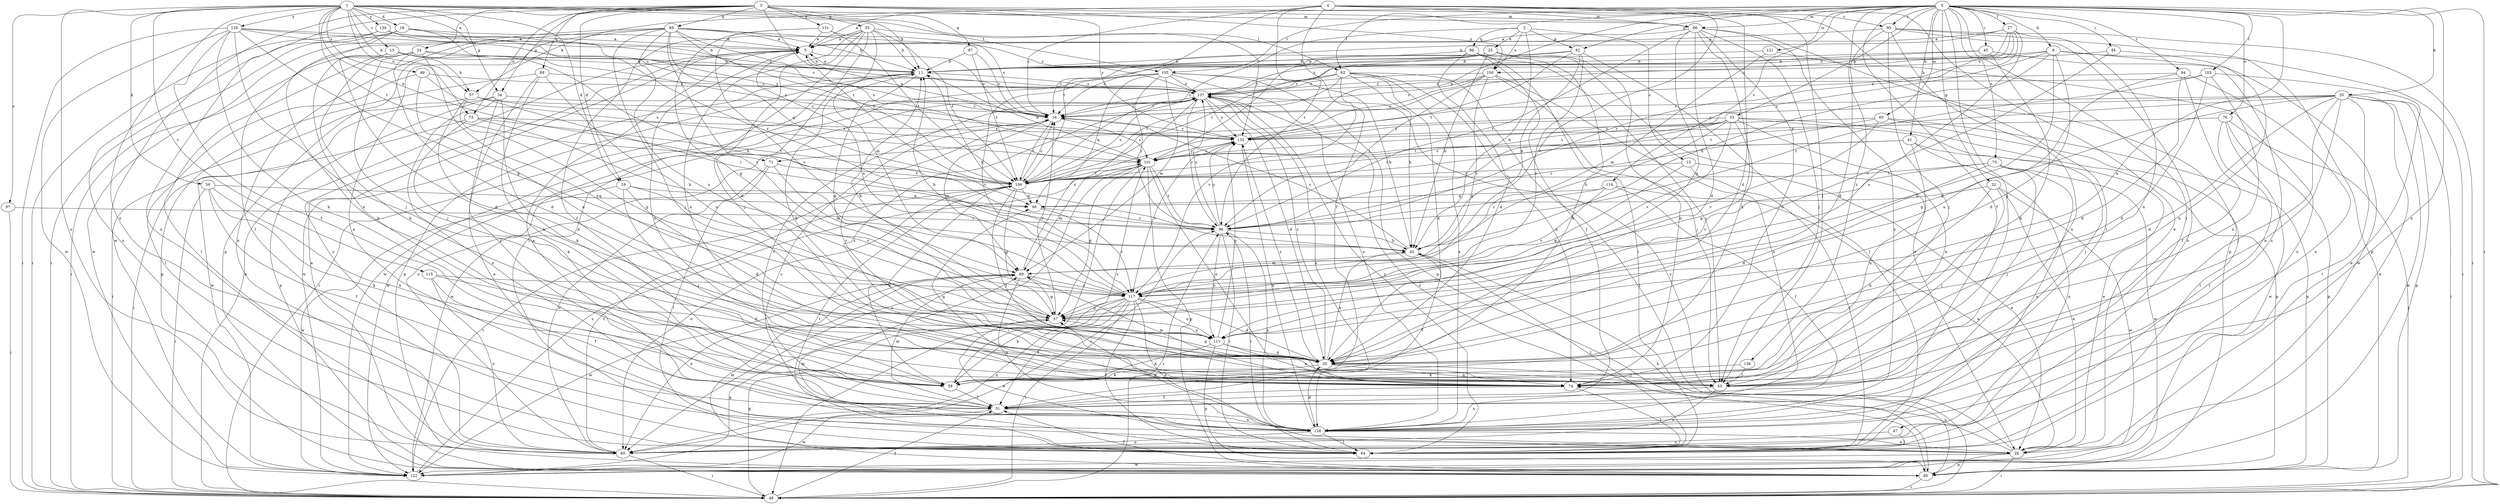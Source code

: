 strict digraph  {
0;
1;
2;
3;
4;
5;
9;
11;
13;
15;
16;
18;
19;
20;
24;
25;
26;
27;
31;
32;
33;
34;
35;
37;
41;
42;
44;
45;
47;
48;
53;
55;
56;
57;
58;
62;
64;
65;
66;
69;
70;
71;
73;
74;
76;
80;
82;
85;
86;
87;
88;
89;
90;
94;
95;
96;
97;
99;
100;
101;
103;
105;
106;
111;
114;
115;
117;
121;
122;
128;
129;
130;
131;
132;
136;
137;
0 -> 5  [label=a];
0 -> 9  [label=b];
0 -> 27  [label=f];
0 -> 31  [label=f];
0 -> 32  [label=g];
0 -> 33  [label=g];
0 -> 41  [label=h];
0 -> 44  [label=i];
0 -> 45  [label=i];
0 -> 47  [label=i];
0 -> 48  [label=i];
0 -> 53  [label=j];
0 -> 55  [label=k];
0 -> 62  [label=l];
0 -> 65  [label=m];
0 -> 66  [label=m];
0 -> 70  [label=n];
0 -> 71  [label=n];
0 -> 76  [label=o];
0 -> 82  [label=p];
0 -> 94  [label=r];
0 -> 95  [label=r];
0 -> 103  [label=t];
0 -> 105  [label=t];
0 -> 111  [label=u];
0 -> 114  [label=v];
0 -> 121  [label=w];
0 -> 128  [label=x];
0 -> 136  [label=z];
1 -> 11  [label=b];
1 -> 13  [label=c];
1 -> 18  [label=d];
1 -> 19  [label=d];
1 -> 24  [label=e];
1 -> 34  [label=g];
1 -> 56  [label=k];
1 -> 57  [label=k];
1 -> 62  [label=l];
1 -> 66  [label=m];
1 -> 71  [label=n];
1 -> 73  [label=n];
1 -> 80  [label=o];
1 -> 97  [label=s];
1 -> 99  [label=s];
1 -> 105  [label=t];
1 -> 106  [label=t];
1 -> 115  [label=v];
1 -> 128  [label=x];
1 -> 129  [label=y];
1 -> 130  [label=y];
2 -> 15  [label=c];
2 -> 25  [label=e];
2 -> 42  [label=h];
2 -> 82  [label=p];
2 -> 86  [label=q];
2 -> 100  [label=s];
2 -> 106  [label=t];
3 -> 19  [label=d];
3 -> 34  [label=g];
3 -> 35  [label=g];
3 -> 64  [label=l];
3 -> 66  [label=m];
3 -> 73  [label=n];
3 -> 80  [label=o];
3 -> 87  [label=q];
3 -> 88  [label=q];
3 -> 89  [label=q];
3 -> 95  [label=r];
3 -> 100  [label=s];
3 -> 106  [label=t];
3 -> 122  [label=w];
3 -> 131  [label=y];
3 -> 132  [label=y];
4 -> 16  [label=c];
4 -> 20  [label=d];
4 -> 26  [label=e];
4 -> 31  [label=f];
4 -> 53  [label=j];
4 -> 57  [label=k];
4 -> 64  [label=l];
4 -> 66  [label=m];
4 -> 96  [label=r];
4 -> 106  [label=t];
4 -> 117  [label=v];
5 -> 11  [label=b];
5 -> 16  [label=c];
5 -> 74  [label=n];
5 -> 80  [label=o];
9 -> 11  [label=b];
9 -> 20  [label=d];
9 -> 42  [label=h];
9 -> 48  [label=i];
9 -> 100  [label=s];
9 -> 101  [label=s];
9 -> 111  [label=u];
9 -> 122  [label=w];
11 -> 5  [label=a];
11 -> 37  [label=g];
11 -> 42  [label=h];
11 -> 48  [label=i];
11 -> 85  [label=p];
11 -> 122  [label=w];
11 -> 137  [label=z];
13 -> 11  [label=b];
13 -> 20  [label=d];
13 -> 42  [label=h];
13 -> 48  [label=i];
13 -> 57  [label=k];
13 -> 58  [label=k];
15 -> 26  [label=e];
15 -> 37  [label=g];
15 -> 64  [label=l];
15 -> 106  [label=t];
16 -> 5  [label=a];
16 -> 69  [label=m];
16 -> 101  [label=s];
16 -> 106  [label=t];
16 -> 122  [label=w];
16 -> 132  [label=y];
18 -> 5  [label=a];
18 -> 48  [label=i];
18 -> 74  [label=n];
18 -> 96  [label=r];
18 -> 122  [label=w];
18 -> 132  [label=y];
19 -> 20  [label=d];
19 -> 53  [label=j];
19 -> 90  [label=q];
19 -> 117  [label=v];
19 -> 122  [label=w];
20 -> 11  [label=b];
20 -> 16  [label=c];
20 -> 37  [label=g];
20 -> 42  [label=h];
20 -> 53  [label=j];
20 -> 58  [label=k];
20 -> 74  [label=n];
20 -> 132  [label=y];
20 -> 137  [label=z];
24 -> 11  [label=b];
24 -> 20  [label=d];
24 -> 53  [label=j];
24 -> 58  [label=k];
24 -> 64  [label=l];
24 -> 111  [label=u];
24 -> 132  [label=y];
25 -> 11  [label=b];
25 -> 42  [label=h];
25 -> 58  [label=k];
25 -> 74  [label=n];
25 -> 101  [label=s];
25 -> 106  [label=t];
26 -> 48  [label=i];
26 -> 74  [label=n];
26 -> 85  [label=p];
26 -> 122  [label=w];
26 -> 137  [label=z];
27 -> 5  [label=a];
27 -> 11  [label=b];
27 -> 16  [label=c];
27 -> 74  [label=n];
27 -> 96  [label=r];
27 -> 111  [label=u];
27 -> 132  [label=y];
27 -> 137  [label=z];
31 -> 69  [label=m];
31 -> 122  [label=w];
31 -> 128  [label=x];
32 -> 26  [label=e];
32 -> 53  [label=j];
32 -> 58  [label=k];
32 -> 90  [label=q];
32 -> 122  [label=w];
33 -> 37  [label=g];
33 -> 42  [label=h];
33 -> 53  [label=j];
33 -> 74  [label=n];
33 -> 85  [label=p];
33 -> 96  [label=r];
33 -> 101  [label=s];
33 -> 106  [label=t];
33 -> 117  [label=v];
33 -> 132  [label=y];
34 -> 16  [label=c];
34 -> 26  [label=e];
34 -> 58  [label=k];
34 -> 85  [label=p];
34 -> 122  [label=w];
34 -> 128  [label=x];
35 -> 5  [label=a];
35 -> 11  [label=b];
35 -> 20  [label=d];
35 -> 31  [label=f];
35 -> 53  [label=j];
35 -> 64  [label=l];
35 -> 69  [label=m];
35 -> 74  [label=n];
35 -> 106  [label=t];
35 -> 132  [label=y];
37 -> 11  [label=b];
37 -> 16  [label=c];
37 -> 26  [label=e];
37 -> 111  [label=u];
41 -> 26  [label=e];
41 -> 74  [label=n];
41 -> 80  [label=o];
41 -> 101  [label=s];
41 -> 106  [label=t];
42 -> 16  [label=c];
42 -> 31  [label=f];
42 -> 64  [label=l];
42 -> 69  [label=m];
44 -> 11  [label=b];
44 -> 74  [label=n];
44 -> 117  [label=v];
45 -> 11  [label=b];
45 -> 58  [label=k];
45 -> 128  [label=x];
45 -> 137  [label=z];
47 -> 64  [label=l];
47 -> 80  [label=o];
48 -> 5  [label=a];
48 -> 31  [label=f];
48 -> 37  [label=g];
48 -> 96  [label=r];
53 -> 80  [label=o];
53 -> 128  [label=x];
53 -> 137  [label=z];
55 -> 16  [label=c];
55 -> 20  [label=d];
55 -> 26  [label=e];
55 -> 37  [label=g];
55 -> 48  [label=i];
55 -> 53  [label=j];
55 -> 64  [label=l];
55 -> 74  [label=n];
55 -> 85  [label=p];
55 -> 106  [label=t];
55 -> 122  [label=w];
55 -> 132  [label=y];
56 -> 31  [label=f];
56 -> 48  [label=i];
56 -> 58  [label=k];
56 -> 74  [label=n];
56 -> 90  [label=q];
57 -> 16  [label=c];
57 -> 20  [label=d];
57 -> 37  [label=g];
57 -> 48  [label=i];
57 -> 96  [label=r];
57 -> 101  [label=s];
58 -> 31  [label=f];
58 -> 101  [label=s];
62 -> 16  [label=c];
62 -> 20  [label=d];
62 -> 42  [label=h];
62 -> 48  [label=i];
62 -> 74  [label=n];
62 -> 106  [label=t];
62 -> 117  [label=v];
62 -> 128  [label=x];
62 -> 137  [label=z];
64 -> 69  [label=m];
64 -> 96  [label=r];
64 -> 106  [label=t];
64 -> 137  [label=z];
65 -> 64  [label=l];
65 -> 85  [label=p];
65 -> 96  [label=r];
65 -> 117  [label=v];
65 -> 132  [label=y];
66 -> 5  [label=a];
66 -> 20  [label=d];
66 -> 37  [label=g];
66 -> 53  [label=j];
66 -> 58  [label=k];
66 -> 74  [label=n];
66 -> 85  [label=p];
66 -> 96  [label=r];
66 -> 128  [label=x];
69 -> 37  [label=g];
69 -> 80  [label=o];
69 -> 117  [label=v];
69 -> 122  [label=w];
69 -> 128  [label=x];
69 -> 137  [label=z];
70 -> 20  [label=d];
70 -> 53  [label=j];
70 -> 106  [label=t];
70 -> 117  [label=v];
70 -> 122  [label=w];
70 -> 128  [label=x];
71 -> 64  [label=l];
71 -> 69  [label=m];
71 -> 80  [label=o];
71 -> 106  [label=t];
73 -> 42  [label=h];
73 -> 48  [label=i];
73 -> 58  [label=k];
73 -> 106  [label=t];
73 -> 132  [label=y];
74 -> 31  [label=f];
74 -> 64  [label=l];
74 -> 69  [label=m];
74 -> 90  [label=q];
76 -> 48  [label=i];
76 -> 64  [label=l];
76 -> 85  [label=p];
76 -> 122  [label=w];
76 -> 132  [label=y];
80 -> 48  [label=i];
80 -> 96  [label=r];
80 -> 106  [label=t];
82 -> 11  [label=b];
82 -> 16  [label=c];
82 -> 42  [label=h];
82 -> 64  [label=l];
82 -> 106  [label=t];
82 -> 117  [label=v];
85 -> 5  [label=a];
85 -> 31  [label=f];
85 -> 42  [label=h];
85 -> 48  [label=i];
85 -> 69  [label=m];
85 -> 137  [label=z];
86 -> 11  [label=b];
86 -> 16  [label=c];
86 -> 20  [label=d];
86 -> 26  [label=e];
86 -> 31  [label=f];
86 -> 53  [label=j];
86 -> 64  [label=l];
87 -> 11  [label=b];
87 -> 16  [label=c];
87 -> 106  [label=t];
88 -> 5  [label=a];
88 -> 11  [label=b];
88 -> 53  [label=j];
88 -> 80  [label=o];
88 -> 85  [label=p];
88 -> 90  [label=q];
88 -> 101  [label=s];
88 -> 106  [label=t];
88 -> 111  [label=u];
88 -> 117  [label=v];
88 -> 128  [label=x];
88 -> 137  [label=z];
89 -> 31  [label=f];
89 -> 58  [label=k];
89 -> 85  [label=p];
89 -> 111  [label=u];
89 -> 137  [label=z];
90 -> 96  [label=r];
90 -> 117  [label=v];
94 -> 20  [label=d];
94 -> 31  [label=f];
94 -> 111  [label=u];
94 -> 128  [label=x];
94 -> 137  [label=z];
95 -> 5  [label=a];
95 -> 20  [label=d];
95 -> 48  [label=i];
95 -> 53  [label=j];
95 -> 80  [label=o];
95 -> 85  [label=p];
95 -> 128  [label=x];
96 -> 42  [label=h];
96 -> 64  [label=l];
96 -> 111  [label=u];
96 -> 128  [label=x];
96 -> 132  [label=y];
96 -> 137  [label=z];
97 -> 48  [label=i];
97 -> 96  [label=r];
99 -> 64  [label=l];
99 -> 101  [label=s];
99 -> 111  [label=u];
99 -> 137  [label=z];
100 -> 16  [label=c];
100 -> 37  [label=g];
100 -> 53  [label=j];
100 -> 96  [label=r];
100 -> 128  [label=x];
100 -> 132  [label=y];
100 -> 137  [label=z];
101 -> 11  [label=b];
101 -> 37  [label=g];
101 -> 48  [label=i];
101 -> 69  [label=m];
101 -> 74  [label=n];
101 -> 80  [label=o];
101 -> 85  [label=p];
101 -> 96  [label=r];
101 -> 106  [label=t];
101 -> 132  [label=y];
103 -> 20  [label=d];
103 -> 26  [label=e];
103 -> 74  [label=n];
103 -> 96  [label=r];
103 -> 137  [label=z];
105 -> 42  [label=h];
105 -> 69  [label=m];
105 -> 85  [label=p];
105 -> 90  [label=q];
105 -> 96  [label=r];
105 -> 117  [label=v];
105 -> 122  [label=w];
105 -> 128  [label=x];
105 -> 137  [label=z];
106 -> 16  [label=c];
106 -> 37  [label=g];
106 -> 53  [label=j];
106 -> 58  [label=k];
106 -> 80  [label=o];
106 -> 90  [label=q];
106 -> 137  [label=z];
111 -> 20  [label=d];
111 -> 58  [label=k];
111 -> 74  [label=n];
111 -> 85  [label=p];
111 -> 132  [label=y];
114 -> 26  [label=e];
114 -> 31  [label=f];
114 -> 90  [label=q];
114 -> 96  [label=r];
114 -> 117  [label=v];
115 -> 20  [label=d];
115 -> 31  [label=f];
115 -> 80  [label=o];
115 -> 117  [label=v];
117 -> 5  [label=a];
117 -> 11  [label=b];
117 -> 20  [label=d];
117 -> 26  [label=e];
117 -> 31  [label=f];
117 -> 37  [label=g];
117 -> 48  [label=i];
117 -> 58  [label=k];
117 -> 64  [label=l];
117 -> 80  [label=o];
117 -> 111  [label=u];
121 -> 11  [label=b];
121 -> 69  [label=m];
121 -> 80  [label=o];
122 -> 37  [label=g];
122 -> 101  [label=s];
122 -> 106  [label=t];
128 -> 5  [label=a];
128 -> 16  [label=c];
128 -> 20  [label=d];
128 -> 26  [label=e];
128 -> 37  [label=g];
128 -> 64  [label=l];
128 -> 80  [label=o];
129 -> 5  [label=a];
129 -> 11  [label=b];
129 -> 31  [label=f];
129 -> 37  [label=g];
129 -> 48  [label=i];
129 -> 53  [label=j];
129 -> 58  [label=k];
129 -> 122  [label=w];
129 -> 137  [label=z];
130 -> 5  [label=a];
130 -> 16  [label=c];
130 -> 48  [label=i];
130 -> 80  [label=o];
130 -> 137  [label=z];
131 -> 5  [label=a];
131 -> 16  [label=c];
131 -> 37  [label=g];
131 -> 106  [label=t];
131 -> 117  [label=v];
132 -> 101  [label=s];
132 -> 117  [label=v];
132 -> 128  [label=x];
136 -> 53  [label=j];
136 -> 58  [label=k];
137 -> 16  [label=c];
137 -> 20  [label=d];
137 -> 31  [label=f];
137 -> 80  [label=o];
137 -> 96  [label=r];
137 -> 122  [label=w];
137 -> 128  [label=x];
137 -> 132  [label=y];
}
